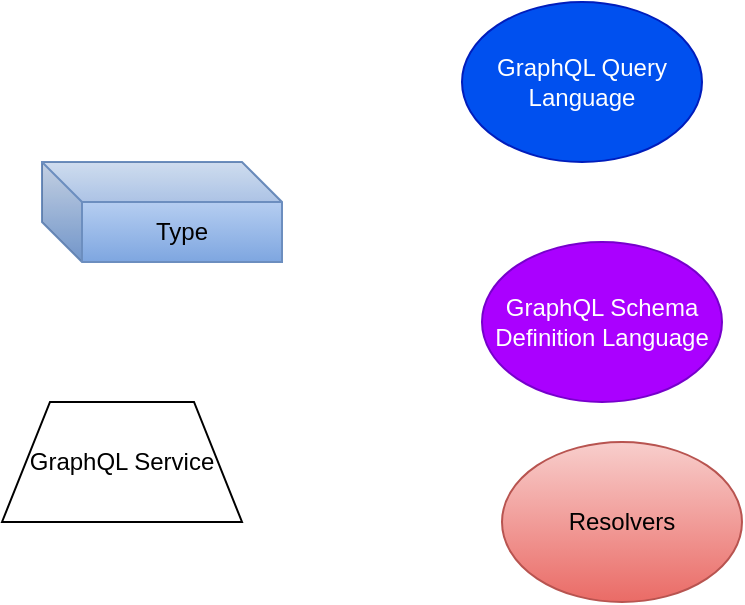 <mxfile version="11.3.0" type="device" pages="1"><diagram id="D9ZC86ISM6dfdaumzDLI" name="Page-1"><mxGraphModel dx="838" dy="480" grid="1" gridSize="10" guides="1" tooltips="1" connect="1" arrows="1" fold="1" page="1" pageScale="1" pageWidth="850" pageHeight="1100" math="0" shadow="0"><root><mxCell id="0"/><mxCell id="1" parent="0"/><mxCell id="cU2fZsyUj9rcCLa-tN3P-1" value="Type" style="shape=cube;whiteSpace=wrap;html=1;boundedLbl=1;backgroundOutline=1;darkOpacity=0.05;darkOpacity2=0.1;gradientColor=#7ea6e0;fillColor=#dae8fc;strokeColor=#6c8ebf;" vertex="1" parent="1"><mxGeometry x="220" y="140" width="120" height="50" as="geometry"/></mxCell><mxCell id="cU2fZsyUj9rcCLa-tN3P-2" value="GraphQL Query Language" style="ellipse;whiteSpace=wrap;html=1;fillColor=#0050ef;strokeColor=#001DBC;fontColor=#ffffff;" vertex="1" parent="1"><mxGeometry x="430" y="60" width="120" height="80" as="geometry"/></mxCell><mxCell id="cU2fZsyUj9rcCLa-tN3P-3" value="GraphQL Schema Definition Language" style="ellipse;whiteSpace=wrap;html=1;fillColor=#aa00ff;strokeColor=#7700CC;fontColor=#ffffff;" vertex="1" parent="1"><mxGeometry x="440" y="180" width="120" height="80" as="geometry"/></mxCell><mxCell id="cU2fZsyUj9rcCLa-tN3P-5" value="GraphQL Service" style="shape=trapezoid;perimeter=trapezoidPerimeter;whiteSpace=wrap;html=1;" vertex="1" parent="1"><mxGeometry x="200" y="260" width="120" height="60" as="geometry"/></mxCell><mxCell id="cU2fZsyUj9rcCLa-tN3P-6" value="Resolvers" style="ellipse;whiteSpace=wrap;html=1;fillColor=#f8cecc;strokeColor=#b85450;gradientColor=#ea6b66;" vertex="1" parent="1"><mxGeometry x="450" y="280" width="120" height="80" as="geometry"/></mxCell></root></mxGraphModel></diagram></mxfile>